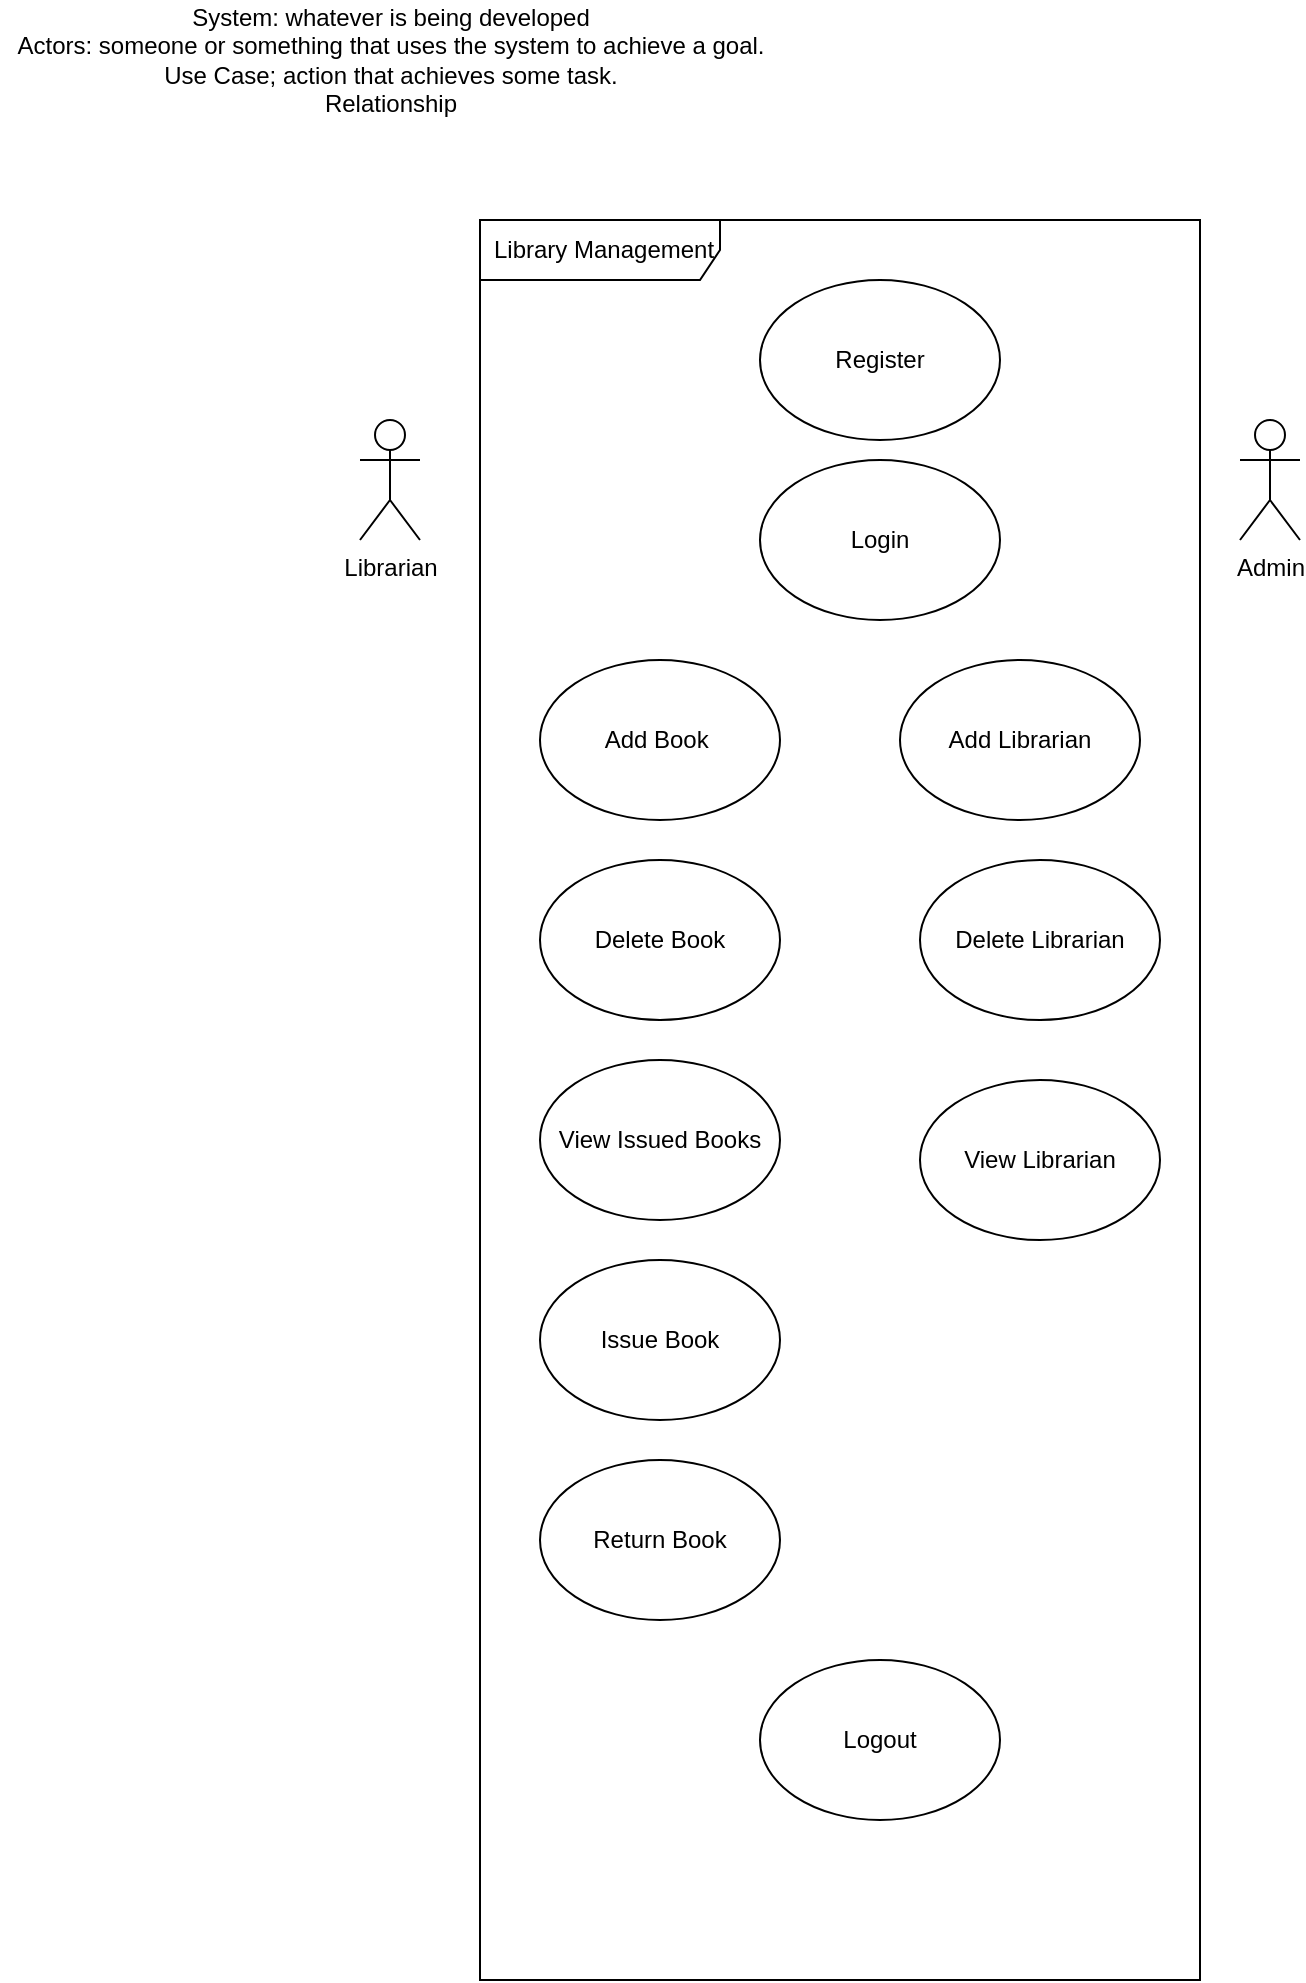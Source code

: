 <mxfile version="20.0.1" type="github">
  <diagram id="R2lEEEUBdFMjLlhIrx00" name="Page-1">
    <mxGraphModel dx="1214" dy="905" grid="1" gridSize="10" guides="1" tooltips="1" connect="1" arrows="1" fold="1" page="1" pageScale="1" pageWidth="850" pageHeight="1100" math="0" shadow="0" extFonts="Permanent Marker^https://fonts.googleapis.com/css?family=Permanent+Marker">
      <root>
        <mxCell id="0" />
        <mxCell id="1" parent="0" />
        <mxCell id="Wrc5YjbQdwZ_dBnF-w7y-1" value="System: whatever is being developed&lt;br&gt;Actors: someone or something that uses the system to achieve a goal.&lt;br&gt;Use Case; action that achieves some task.&lt;br&gt;Relationship" style="text;html=1;align=center;verticalAlign=middle;resizable=0;points=[];autosize=1;strokeColor=none;fillColor=none;" vertex="1" parent="1">
          <mxGeometry x="-120" y="20" width="390" height="60" as="geometry" />
        </mxCell>
        <mxCell id="Wrc5YjbQdwZ_dBnF-w7y-2" value="Librarian" style="shape=umlActor;verticalLabelPosition=bottom;verticalAlign=top;html=1;" vertex="1" parent="1">
          <mxGeometry x="60" y="230" width="30" height="60" as="geometry" />
        </mxCell>
        <mxCell id="Wrc5YjbQdwZ_dBnF-w7y-3" value="Library Management" style="shape=umlFrame;whiteSpace=wrap;html=1;width=120;height=30;boundedLbl=1;verticalAlign=middle;align=left;spacingLeft=5;" vertex="1" parent="1">
          <mxGeometry x="120" y="130" width="360" height="880" as="geometry" />
        </mxCell>
        <mxCell id="Wrc5YjbQdwZ_dBnF-w7y-4" value="Admin" style="shape=umlActor;verticalLabelPosition=bottom;verticalAlign=top;html=1;" vertex="1" parent="1">
          <mxGeometry x="500" y="230" width="30" height="60" as="geometry" />
        </mxCell>
        <mxCell id="Wrc5YjbQdwZ_dBnF-w7y-7" value="Register" style="ellipse;whiteSpace=wrap;html=1;" vertex="1" parent="1">
          <mxGeometry x="260" y="160" width="120" height="80" as="geometry" />
        </mxCell>
        <mxCell id="Wrc5YjbQdwZ_dBnF-w7y-8" value="Login" style="ellipse;whiteSpace=wrap;html=1;" vertex="1" parent="1">
          <mxGeometry x="260" y="250" width="120" height="80" as="geometry" />
        </mxCell>
        <mxCell id="Wrc5YjbQdwZ_dBnF-w7y-9" value="Add Book&amp;nbsp;&lt;span style=&quot;color: rgba(0, 0, 0, 0); font-family: monospace; font-size: 0px; text-align: start;&quot;&gt;%3CmxGraphModel%3E%3Croot%3E%3CmxCell%20id%3D%220%22%2F%3E%3CmxCell%20id%3D%221%22%20parent%3D%220%22%2F%3E%3CmxCell%20id%3D%222%22%20value%3D%22Register%22%20style%3D%22ellipse%3BwhiteSpace%3Dwrap%3Bhtml%3D1%3B%22%20vertex%3D%221%22%20parent%3D%221%22%3E%3CmxGeometry%20x%3D%22250%22%20y%3D%22160%22%20width%3D%22120%22%20height%3D%2280%22%20as%3D%22geometry%22%2F%3E%3C%2FmxCell%3E%3C%2Froot%3E%3C%2FmxGraphModel%3E&lt;/span&gt;" style="ellipse;whiteSpace=wrap;html=1;" vertex="1" parent="1">
          <mxGeometry x="150" y="350" width="120" height="80" as="geometry" />
        </mxCell>
        <mxCell id="Wrc5YjbQdwZ_dBnF-w7y-10" value="Delete Book" style="ellipse;whiteSpace=wrap;html=1;" vertex="1" parent="1">
          <mxGeometry x="150" y="450" width="120" height="80" as="geometry" />
        </mxCell>
        <mxCell id="Wrc5YjbQdwZ_dBnF-w7y-11" value="View Issued Books" style="ellipse;whiteSpace=wrap;html=1;" vertex="1" parent="1">
          <mxGeometry x="150" y="550" width="120" height="80" as="geometry" />
        </mxCell>
        <mxCell id="Wrc5YjbQdwZ_dBnF-w7y-12" value="Issue Book" style="ellipse;whiteSpace=wrap;html=1;" vertex="1" parent="1">
          <mxGeometry x="150" y="650" width="120" height="80" as="geometry" />
        </mxCell>
        <mxCell id="Wrc5YjbQdwZ_dBnF-w7y-13" value="Return Book" style="ellipse;whiteSpace=wrap;html=1;" vertex="1" parent="1">
          <mxGeometry x="150" y="750" width="120" height="80" as="geometry" />
        </mxCell>
        <mxCell id="Wrc5YjbQdwZ_dBnF-w7y-14" value="Logout" style="ellipse;whiteSpace=wrap;html=1;" vertex="1" parent="1">
          <mxGeometry x="260" y="850" width="120" height="80" as="geometry" />
        </mxCell>
        <mxCell id="Wrc5YjbQdwZ_dBnF-w7y-15" value="Add Librarian" style="ellipse;whiteSpace=wrap;html=1;" vertex="1" parent="1">
          <mxGeometry x="330" y="350" width="120" height="80" as="geometry" />
        </mxCell>
        <mxCell id="Wrc5YjbQdwZ_dBnF-w7y-16" value="Delete Librarian" style="ellipse;whiteSpace=wrap;html=1;" vertex="1" parent="1">
          <mxGeometry x="340" y="450" width="120" height="80" as="geometry" />
        </mxCell>
        <mxCell id="Wrc5YjbQdwZ_dBnF-w7y-17" value="View Librarian" style="ellipse;whiteSpace=wrap;html=1;" vertex="1" parent="1">
          <mxGeometry x="340" y="560" width="120" height="80" as="geometry" />
        </mxCell>
      </root>
    </mxGraphModel>
  </diagram>
</mxfile>
